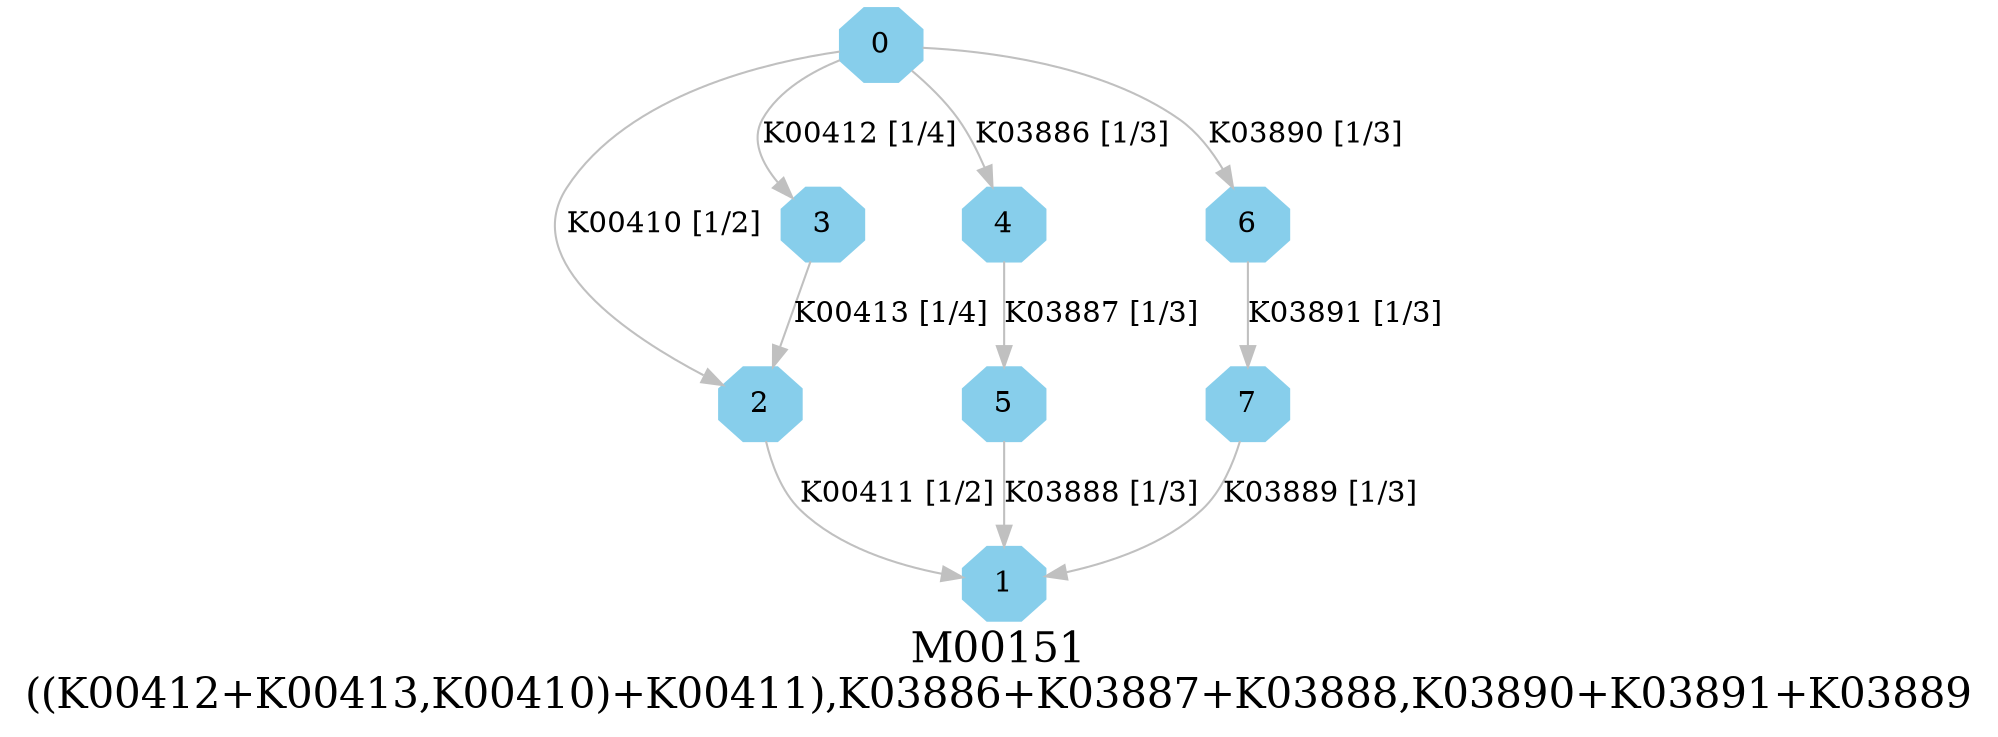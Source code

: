 digraph G {
graph [label="M00151
((K00412+K00413,K00410)+K00411),K03886+K03887+K03888,K03890+K03891+K03889",fontsize=20];
node [shape=box,style=filled];
edge [len=3,color=grey];
{node [width=.3,height=.3,shape=octagon,style=filled,color=skyblue] 0 1 2 3 4 5 6 7 }
0 -> 3 [label="K00412 [1/4]"];
0 -> 2 [label="K00410 [1/2]"];
0 -> 4 [label="K03886 [1/3]"];
0 -> 6 [label="K03890 [1/3]"];
2 -> 1 [label="K00411 [1/2]"];
3 -> 2 [label="K00413 [1/4]"];
4 -> 5 [label="K03887 [1/3]"];
5 -> 1 [label="K03888 [1/3]"];
6 -> 7 [label="K03891 [1/3]"];
7 -> 1 [label="K03889 [1/3]"];
}